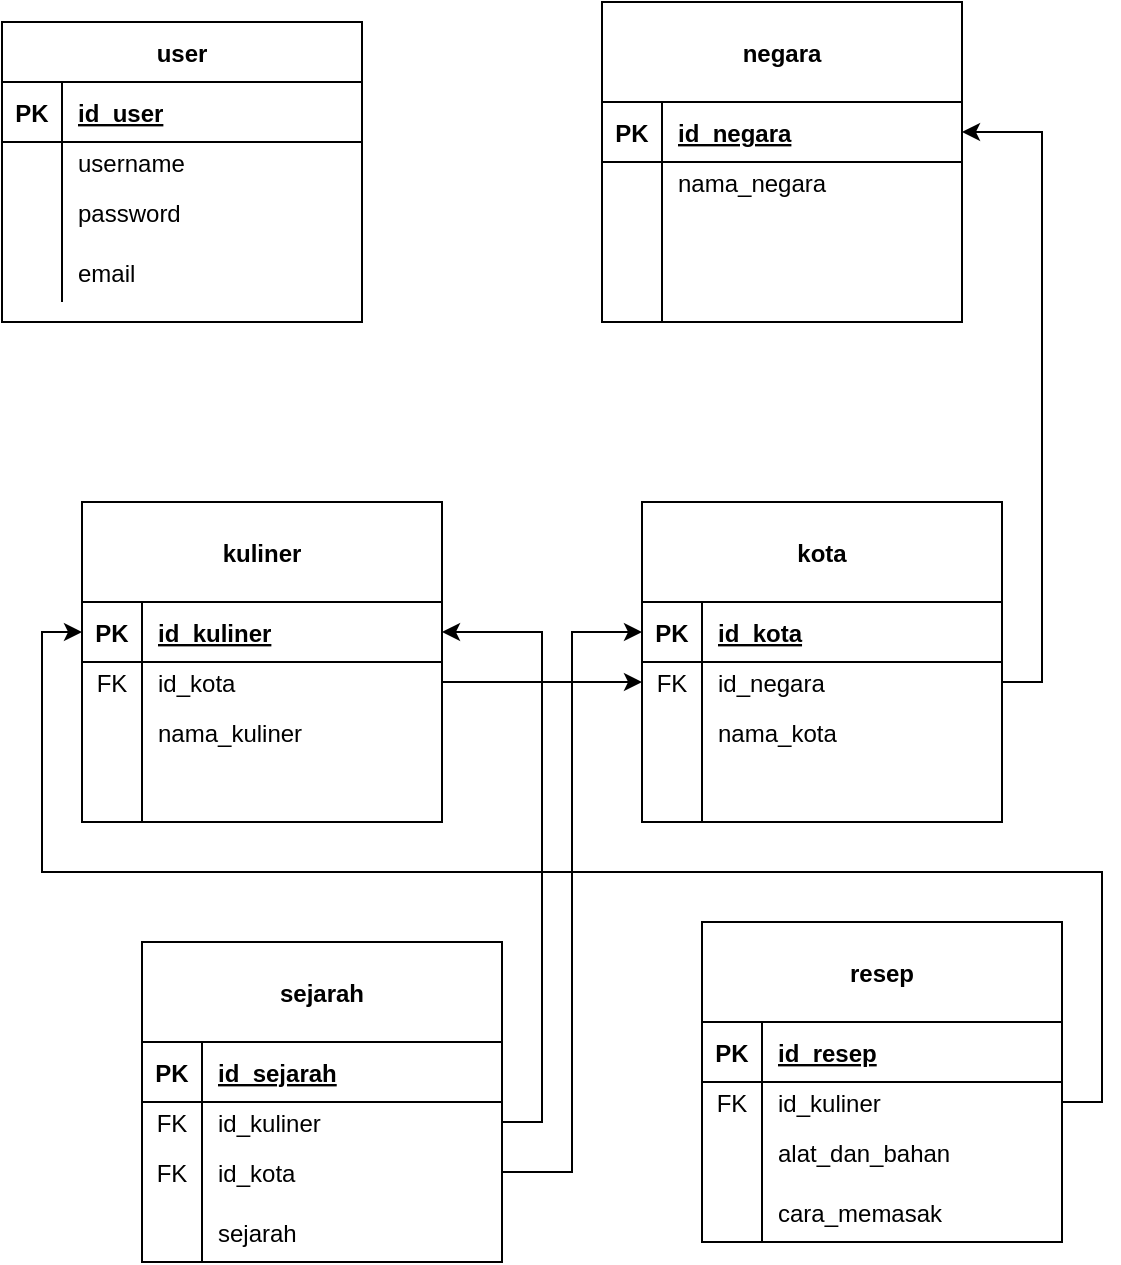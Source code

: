 <mxfile version="20.3.0" type="device"><diagram id="S5-GY4riJxcIsZOv7VF0" name="Page-1"><mxGraphModel dx="1102" dy="905" grid="1" gridSize="10" guides="1" tooltips="1" connect="1" arrows="1" fold="1" page="1" pageScale="1" pageWidth="850" pageHeight="1100" math="0" shadow="0"><root><mxCell id="0"/><mxCell id="1" parent="0"/><mxCell id="LNKugWxa9YNl4yLO_L_p-5" value="user" style="shape=table;startSize=30;container=1;collapsible=1;childLayout=tableLayout;fixedRows=1;rowLines=0;fontStyle=1;align=center;resizeLast=1;" vertex="1" parent="1"><mxGeometry x="100" y="170" width="180" height="150" as="geometry"/></mxCell><mxCell id="LNKugWxa9YNl4yLO_L_p-6" value="" style="shape=tableRow;horizontal=0;startSize=0;swimlaneHead=0;swimlaneBody=0;fillColor=none;collapsible=0;dropTarget=0;points=[[0,0.5],[1,0.5]];portConstraint=eastwest;top=0;left=0;right=0;bottom=1;" vertex="1" parent="LNKugWxa9YNl4yLO_L_p-5"><mxGeometry y="30" width="180" height="30" as="geometry"/></mxCell><mxCell id="LNKugWxa9YNl4yLO_L_p-7" value="PK" style="shape=partialRectangle;connectable=0;fillColor=none;top=0;left=0;bottom=0;right=0;fontStyle=1;overflow=hidden;" vertex="1" parent="LNKugWxa9YNl4yLO_L_p-6"><mxGeometry width="30" height="30" as="geometry"><mxRectangle width="30" height="30" as="alternateBounds"/></mxGeometry></mxCell><mxCell id="LNKugWxa9YNl4yLO_L_p-8" value="id_user" style="shape=partialRectangle;connectable=0;fillColor=none;top=0;left=0;bottom=0;right=0;align=left;spacingLeft=6;fontStyle=5;overflow=hidden;" vertex="1" parent="LNKugWxa9YNl4yLO_L_p-6"><mxGeometry x="30" width="150" height="30" as="geometry"><mxRectangle width="150" height="30" as="alternateBounds"/></mxGeometry></mxCell><mxCell id="LNKugWxa9YNl4yLO_L_p-9" value="" style="shape=tableRow;horizontal=0;startSize=0;swimlaneHead=0;swimlaneBody=0;fillColor=none;collapsible=0;dropTarget=0;points=[[0,0.5],[1,0.5]];portConstraint=eastwest;top=0;left=0;right=0;bottom=0;" vertex="1" parent="LNKugWxa9YNl4yLO_L_p-5"><mxGeometry y="60" width="180" height="20" as="geometry"/></mxCell><mxCell id="LNKugWxa9YNl4yLO_L_p-10" value="" style="shape=partialRectangle;connectable=0;fillColor=none;top=0;left=0;bottom=0;right=0;editable=1;overflow=hidden;" vertex="1" parent="LNKugWxa9YNl4yLO_L_p-9"><mxGeometry width="30" height="20" as="geometry"><mxRectangle width="30" height="20" as="alternateBounds"/></mxGeometry></mxCell><mxCell id="LNKugWxa9YNl4yLO_L_p-11" value="username" style="shape=partialRectangle;connectable=0;fillColor=none;top=0;left=0;bottom=0;right=0;align=left;spacingLeft=6;overflow=hidden;" vertex="1" parent="LNKugWxa9YNl4yLO_L_p-9"><mxGeometry x="30" width="150" height="20" as="geometry"><mxRectangle width="150" height="20" as="alternateBounds"/></mxGeometry></mxCell><mxCell id="LNKugWxa9YNl4yLO_L_p-12" value="" style="shape=tableRow;horizontal=0;startSize=0;swimlaneHead=0;swimlaneBody=0;fillColor=none;collapsible=0;dropTarget=0;points=[[0,0.5],[1,0.5]];portConstraint=eastwest;top=0;left=0;right=0;bottom=0;" vertex="1" parent="LNKugWxa9YNl4yLO_L_p-5"><mxGeometry y="80" width="180" height="30" as="geometry"/></mxCell><mxCell id="LNKugWxa9YNl4yLO_L_p-13" value="" style="shape=partialRectangle;connectable=0;fillColor=none;top=0;left=0;bottom=0;right=0;editable=1;overflow=hidden;" vertex="1" parent="LNKugWxa9YNl4yLO_L_p-12"><mxGeometry width="30" height="30" as="geometry"><mxRectangle width="30" height="30" as="alternateBounds"/></mxGeometry></mxCell><mxCell id="LNKugWxa9YNl4yLO_L_p-14" value="password" style="shape=partialRectangle;connectable=0;fillColor=none;top=0;left=0;bottom=0;right=0;align=left;spacingLeft=6;overflow=hidden;" vertex="1" parent="LNKugWxa9YNl4yLO_L_p-12"><mxGeometry x="30" width="150" height="30" as="geometry"><mxRectangle width="150" height="30" as="alternateBounds"/></mxGeometry></mxCell><mxCell id="LNKugWxa9YNl4yLO_L_p-15" value="" style="shape=tableRow;horizontal=0;startSize=0;swimlaneHead=0;swimlaneBody=0;fillColor=none;collapsible=0;dropTarget=0;points=[[0,0.5],[1,0.5]];portConstraint=eastwest;top=0;left=0;right=0;bottom=0;" vertex="1" parent="LNKugWxa9YNl4yLO_L_p-5"><mxGeometry y="110" width="180" height="30" as="geometry"/></mxCell><mxCell id="LNKugWxa9YNl4yLO_L_p-16" value="" style="shape=partialRectangle;connectable=0;fillColor=none;top=0;left=0;bottom=0;right=0;editable=1;overflow=hidden;" vertex="1" parent="LNKugWxa9YNl4yLO_L_p-15"><mxGeometry width="30" height="30" as="geometry"><mxRectangle width="30" height="30" as="alternateBounds"/></mxGeometry></mxCell><mxCell id="LNKugWxa9YNl4yLO_L_p-17" value="email" style="shape=partialRectangle;connectable=0;fillColor=none;top=0;left=0;bottom=0;right=0;align=left;spacingLeft=6;overflow=hidden;" vertex="1" parent="LNKugWxa9YNl4yLO_L_p-15"><mxGeometry x="30" width="150" height="30" as="geometry"><mxRectangle width="150" height="30" as="alternateBounds"/></mxGeometry></mxCell><mxCell id="LNKugWxa9YNl4yLO_L_p-18" value="negara" style="shape=table;startSize=50;container=1;collapsible=1;childLayout=tableLayout;fixedRows=1;rowLines=0;fontStyle=1;align=center;resizeLast=1;" vertex="1" parent="1"><mxGeometry x="400" y="160" width="180" height="160" as="geometry"/></mxCell><mxCell id="LNKugWxa9YNl4yLO_L_p-19" value="" style="shape=tableRow;horizontal=0;startSize=0;swimlaneHead=0;swimlaneBody=0;fillColor=none;collapsible=0;dropTarget=0;points=[[0,0.5],[1,0.5]];portConstraint=eastwest;top=0;left=0;right=0;bottom=1;" vertex="1" parent="LNKugWxa9YNl4yLO_L_p-18"><mxGeometry y="50" width="180" height="30" as="geometry"/></mxCell><mxCell id="LNKugWxa9YNl4yLO_L_p-20" value="PK" style="shape=partialRectangle;connectable=0;fillColor=none;top=0;left=0;bottom=0;right=0;fontStyle=1;overflow=hidden;" vertex="1" parent="LNKugWxa9YNl4yLO_L_p-19"><mxGeometry width="30" height="30" as="geometry"><mxRectangle width="30" height="30" as="alternateBounds"/></mxGeometry></mxCell><mxCell id="LNKugWxa9YNl4yLO_L_p-21" value="id_negara" style="shape=partialRectangle;connectable=0;fillColor=none;top=0;left=0;bottom=0;right=0;align=left;spacingLeft=6;fontStyle=5;overflow=hidden;" vertex="1" parent="LNKugWxa9YNl4yLO_L_p-19"><mxGeometry x="30" width="150" height="30" as="geometry"><mxRectangle width="150" height="30" as="alternateBounds"/></mxGeometry></mxCell><mxCell id="LNKugWxa9YNl4yLO_L_p-22" value="" style="shape=tableRow;horizontal=0;startSize=0;swimlaneHead=0;swimlaneBody=0;fillColor=none;collapsible=0;dropTarget=0;points=[[0,0.5],[1,0.5]];portConstraint=eastwest;top=0;left=0;right=0;bottom=0;" vertex="1" parent="LNKugWxa9YNl4yLO_L_p-18"><mxGeometry y="80" width="180" height="20" as="geometry"/></mxCell><mxCell id="LNKugWxa9YNl4yLO_L_p-23" value="" style="shape=partialRectangle;connectable=0;fillColor=none;top=0;left=0;bottom=0;right=0;editable=1;overflow=hidden;" vertex="1" parent="LNKugWxa9YNl4yLO_L_p-22"><mxGeometry width="30" height="20" as="geometry"><mxRectangle width="30" height="20" as="alternateBounds"/></mxGeometry></mxCell><mxCell id="LNKugWxa9YNl4yLO_L_p-24" value="nama_negara" style="shape=partialRectangle;connectable=0;fillColor=none;top=0;left=0;bottom=0;right=0;align=left;spacingLeft=6;overflow=hidden;" vertex="1" parent="LNKugWxa9YNl4yLO_L_p-22"><mxGeometry x="30" width="150" height="20" as="geometry"><mxRectangle width="150" height="20" as="alternateBounds"/></mxGeometry></mxCell><mxCell id="LNKugWxa9YNl4yLO_L_p-25" value="" style="shape=tableRow;horizontal=0;startSize=0;swimlaneHead=0;swimlaneBody=0;fillColor=none;collapsible=0;dropTarget=0;points=[[0,0.5],[1,0.5]];portConstraint=eastwest;top=0;left=0;right=0;bottom=0;" vertex="1" parent="LNKugWxa9YNl4yLO_L_p-18"><mxGeometry y="100" width="180" height="30" as="geometry"/></mxCell><mxCell id="LNKugWxa9YNl4yLO_L_p-26" value="" style="shape=partialRectangle;connectable=0;fillColor=none;top=0;left=0;bottom=0;right=0;editable=1;overflow=hidden;" vertex="1" parent="LNKugWxa9YNl4yLO_L_p-25"><mxGeometry width="30" height="30" as="geometry"><mxRectangle width="30" height="30" as="alternateBounds"/></mxGeometry></mxCell><mxCell id="LNKugWxa9YNl4yLO_L_p-27" value="" style="shape=partialRectangle;connectable=0;fillColor=none;top=0;left=0;bottom=0;right=0;align=left;spacingLeft=6;overflow=hidden;" vertex="1" parent="LNKugWxa9YNl4yLO_L_p-25"><mxGeometry x="30" width="150" height="30" as="geometry"><mxRectangle width="150" height="30" as="alternateBounds"/></mxGeometry></mxCell><mxCell id="LNKugWxa9YNl4yLO_L_p-28" value="" style="shape=tableRow;horizontal=0;startSize=0;swimlaneHead=0;swimlaneBody=0;fillColor=none;collapsible=0;dropTarget=0;points=[[0,0.5],[1,0.5]];portConstraint=eastwest;top=0;left=0;right=0;bottom=0;" vertex="1" parent="LNKugWxa9YNl4yLO_L_p-18"><mxGeometry y="130" width="180" height="30" as="geometry"/></mxCell><mxCell id="LNKugWxa9YNl4yLO_L_p-29" value="" style="shape=partialRectangle;connectable=0;fillColor=none;top=0;left=0;bottom=0;right=0;editable=1;overflow=hidden;" vertex="1" parent="LNKugWxa9YNl4yLO_L_p-28"><mxGeometry width="30" height="30" as="geometry"><mxRectangle width="30" height="30" as="alternateBounds"/></mxGeometry></mxCell><mxCell id="LNKugWxa9YNl4yLO_L_p-30" value="" style="shape=partialRectangle;connectable=0;fillColor=none;top=0;left=0;bottom=0;right=0;align=left;spacingLeft=6;overflow=hidden;" vertex="1" parent="LNKugWxa9YNl4yLO_L_p-28"><mxGeometry x="30" width="150" height="30" as="geometry"><mxRectangle width="150" height="30" as="alternateBounds"/></mxGeometry></mxCell><mxCell id="LNKugWxa9YNl4yLO_L_p-31" value="kota" style="shape=table;startSize=50;container=1;collapsible=1;childLayout=tableLayout;fixedRows=1;rowLines=0;fontStyle=1;align=center;resizeLast=1;" vertex="1" parent="1"><mxGeometry x="420" y="410" width="180" height="160" as="geometry"/></mxCell><mxCell id="LNKugWxa9YNl4yLO_L_p-32" value="" style="shape=tableRow;horizontal=0;startSize=0;swimlaneHead=0;swimlaneBody=0;fillColor=none;collapsible=0;dropTarget=0;points=[[0,0.5],[1,0.5]];portConstraint=eastwest;top=0;left=0;right=0;bottom=1;" vertex="1" parent="LNKugWxa9YNl4yLO_L_p-31"><mxGeometry y="50" width="180" height="30" as="geometry"/></mxCell><mxCell id="LNKugWxa9YNl4yLO_L_p-33" value="PK" style="shape=partialRectangle;connectable=0;fillColor=none;top=0;left=0;bottom=0;right=0;fontStyle=1;overflow=hidden;" vertex="1" parent="LNKugWxa9YNl4yLO_L_p-32"><mxGeometry width="30" height="30" as="geometry"><mxRectangle width="30" height="30" as="alternateBounds"/></mxGeometry></mxCell><mxCell id="LNKugWxa9YNl4yLO_L_p-34" value="id_kota" style="shape=partialRectangle;connectable=0;fillColor=none;top=0;left=0;bottom=0;right=0;align=left;spacingLeft=6;fontStyle=5;overflow=hidden;" vertex="1" parent="LNKugWxa9YNl4yLO_L_p-32"><mxGeometry x="30" width="150" height="30" as="geometry"><mxRectangle width="150" height="30" as="alternateBounds"/></mxGeometry></mxCell><mxCell id="LNKugWxa9YNl4yLO_L_p-35" value="" style="shape=tableRow;horizontal=0;startSize=0;swimlaneHead=0;swimlaneBody=0;fillColor=none;collapsible=0;dropTarget=0;points=[[0,0.5],[1,0.5]];portConstraint=eastwest;top=0;left=0;right=0;bottom=0;" vertex="1" parent="LNKugWxa9YNl4yLO_L_p-31"><mxGeometry y="80" width="180" height="20" as="geometry"/></mxCell><mxCell id="LNKugWxa9YNl4yLO_L_p-36" value="FK" style="shape=partialRectangle;connectable=0;fillColor=none;top=0;left=0;bottom=0;right=0;editable=1;overflow=hidden;" vertex="1" parent="LNKugWxa9YNl4yLO_L_p-35"><mxGeometry width="30" height="20" as="geometry"><mxRectangle width="30" height="20" as="alternateBounds"/></mxGeometry></mxCell><mxCell id="LNKugWxa9YNl4yLO_L_p-37" value="id_negara" style="shape=partialRectangle;connectable=0;fillColor=none;top=0;left=0;bottom=0;right=0;align=left;spacingLeft=6;overflow=hidden;" vertex="1" parent="LNKugWxa9YNl4yLO_L_p-35"><mxGeometry x="30" width="150" height="20" as="geometry"><mxRectangle width="150" height="20" as="alternateBounds"/></mxGeometry></mxCell><mxCell id="LNKugWxa9YNl4yLO_L_p-38" value="" style="shape=tableRow;horizontal=0;startSize=0;swimlaneHead=0;swimlaneBody=0;fillColor=none;collapsible=0;dropTarget=0;points=[[0,0.5],[1,0.5]];portConstraint=eastwest;top=0;left=0;right=0;bottom=0;" vertex="1" parent="LNKugWxa9YNl4yLO_L_p-31"><mxGeometry y="100" width="180" height="30" as="geometry"/></mxCell><mxCell id="LNKugWxa9YNl4yLO_L_p-39" value="" style="shape=partialRectangle;connectable=0;fillColor=none;top=0;left=0;bottom=0;right=0;editable=1;overflow=hidden;" vertex="1" parent="LNKugWxa9YNl4yLO_L_p-38"><mxGeometry width="30" height="30" as="geometry"><mxRectangle width="30" height="30" as="alternateBounds"/></mxGeometry></mxCell><mxCell id="LNKugWxa9YNl4yLO_L_p-40" value="nama_kota" style="shape=partialRectangle;connectable=0;fillColor=none;top=0;left=0;bottom=0;right=0;align=left;spacingLeft=6;overflow=hidden;" vertex="1" parent="LNKugWxa9YNl4yLO_L_p-38"><mxGeometry x="30" width="150" height="30" as="geometry"><mxRectangle width="150" height="30" as="alternateBounds"/></mxGeometry></mxCell><mxCell id="LNKugWxa9YNl4yLO_L_p-41" value="" style="shape=tableRow;horizontal=0;startSize=0;swimlaneHead=0;swimlaneBody=0;fillColor=none;collapsible=0;dropTarget=0;points=[[0,0.5],[1,0.5]];portConstraint=eastwest;top=0;left=0;right=0;bottom=0;" vertex="1" parent="LNKugWxa9YNl4yLO_L_p-31"><mxGeometry y="130" width="180" height="30" as="geometry"/></mxCell><mxCell id="LNKugWxa9YNl4yLO_L_p-42" value="" style="shape=partialRectangle;connectable=0;fillColor=none;top=0;left=0;bottom=0;right=0;editable=1;overflow=hidden;" vertex="1" parent="LNKugWxa9YNl4yLO_L_p-41"><mxGeometry width="30" height="30" as="geometry"><mxRectangle width="30" height="30" as="alternateBounds"/></mxGeometry></mxCell><mxCell id="LNKugWxa9YNl4yLO_L_p-43" value="" style="shape=partialRectangle;connectable=0;fillColor=none;top=0;left=0;bottom=0;right=0;align=left;spacingLeft=6;overflow=hidden;" vertex="1" parent="LNKugWxa9YNl4yLO_L_p-41"><mxGeometry x="30" width="150" height="30" as="geometry"><mxRectangle width="150" height="30" as="alternateBounds"/></mxGeometry></mxCell><mxCell id="LNKugWxa9YNl4yLO_L_p-44" value="kuliner" style="shape=table;startSize=50;container=1;collapsible=1;childLayout=tableLayout;fixedRows=1;rowLines=0;fontStyle=1;align=center;resizeLast=1;" vertex="1" parent="1"><mxGeometry x="140" y="410" width="180" height="160" as="geometry"/></mxCell><mxCell id="LNKugWxa9YNl4yLO_L_p-45" value="" style="shape=tableRow;horizontal=0;startSize=0;swimlaneHead=0;swimlaneBody=0;fillColor=none;collapsible=0;dropTarget=0;points=[[0,0.5],[1,0.5]];portConstraint=eastwest;top=0;left=0;right=0;bottom=1;" vertex="1" parent="LNKugWxa9YNl4yLO_L_p-44"><mxGeometry y="50" width="180" height="30" as="geometry"/></mxCell><mxCell id="LNKugWxa9YNl4yLO_L_p-46" value="PK" style="shape=partialRectangle;connectable=0;fillColor=none;top=0;left=0;bottom=0;right=0;fontStyle=1;overflow=hidden;" vertex="1" parent="LNKugWxa9YNl4yLO_L_p-45"><mxGeometry width="30" height="30" as="geometry"><mxRectangle width="30" height="30" as="alternateBounds"/></mxGeometry></mxCell><mxCell id="LNKugWxa9YNl4yLO_L_p-47" value="id_kuliner" style="shape=partialRectangle;connectable=0;fillColor=none;top=0;left=0;bottom=0;right=0;align=left;spacingLeft=6;fontStyle=5;overflow=hidden;" vertex="1" parent="LNKugWxa9YNl4yLO_L_p-45"><mxGeometry x="30" width="150" height="30" as="geometry"><mxRectangle width="150" height="30" as="alternateBounds"/></mxGeometry></mxCell><mxCell id="LNKugWxa9YNl4yLO_L_p-48" value="" style="shape=tableRow;horizontal=0;startSize=0;swimlaneHead=0;swimlaneBody=0;fillColor=none;collapsible=0;dropTarget=0;points=[[0,0.5],[1,0.5]];portConstraint=eastwest;top=0;left=0;right=0;bottom=0;" vertex="1" parent="LNKugWxa9YNl4yLO_L_p-44"><mxGeometry y="80" width="180" height="20" as="geometry"/></mxCell><mxCell id="LNKugWxa9YNl4yLO_L_p-49" value="FK" style="shape=partialRectangle;connectable=0;fillColor=none;top=0;left=0;bottom=0;right=0;editable=1;overflow=hidden;" vertex="1" parent="LNKugWxa9YNl4yLO_L_p-48"><mxGeometry width="30" height="20" as="geometry"><mxRectangle width="30" height="20" as="alternateBounds"/></mxGeometry></mxCell><mxCell id="LNKugWxa9YNl4yLO_L_p-50" value="id_kota" style="shape=partialRectangle;connectable=0;fillColor=none;top=0;left=0;bottom=0;right=0;align=left;spacingLeft=6;overflow=hidden;" vertex="1" parent="LNKugWxa9YNl4yLO_L_p-48"><mxGeometry x="30" width="150" height="20" as="geometry"><mxRectangle width="150" height="20" as="alternateBounds"/></mxGeometry></mxCell><mxCell id="LNKugWxa9YNl4yLO_L_p-51" value="" style="shape=tableRow;horizontal=0;startSize=0;swimlaneHead=0;swimlaneBody=0;fillColor=none;collapsible=0;dropTarget=0;points=[[0,0.5],[1,0.5]];portConstraint=eastwest;top=0;left=0;right=0;bottom=0;" vertex="1" parent="LNKugWxa9YNl4yLO_L_p-44"><mxGeometry y="100" width="180" height="30" as="geometry"/></mxCell><mxCell id="LNKugWxa9YNl4yLO_L_p-52" value="" style="shape=partialRectangle;connectable=0;fillColor=none;top=0;left=0;bottom=0;right=0;editable=1;overflow=hidden;" vertex="1" parent="LNKugWxa9YNl4yLO_L_p-51"><mxGeometry width="30" height="30" as="geometry"><mxRectangle width="30" height="30" as="alternateBounds"/></mxGeometry></mxCell><mxCell id="LNKugWxa9YNl4yLO_L_p-53" value="nama_kuliner" style="shape=partialRectangle;connectable=0;fillColor=none;top=0;left=0;bottom=0;right=0;align=left;spacingLeft=6;overflow=hidden;" vertex="1" parent="LNKugWxa9YNl4yLO_L_p-51"><mxGeometry x="30" width="150" height="30" as="geometry"><mxRectangle width="150" height="30" as="alternateBounds"/></mxGeometry></mxCell><mxCell id="LNKugWxa9YNl4yLO_L_p-54" value="" style="shape=tableRow;horizontal=0;startSize=0;swimlaneHead=0;swimlaneBody=0;fillColor=none;collapsible=0;dropTarget=0;points=[[0,0.5],[1,0.5]];portConstraint=eastwest;top=0;left=0;right=0;bottom=0;" vertex="1" parent="LNKugWxa9YNl4yLO_L_p-44"><mxGeometry y="130" width="180" height="30" as="geometry"/></mxCell><mxCell id="LNKugWxa9YNl4yLO_L_p-55" value="" style="shape=partialRectangle;connectable=0;fillColor=none;top=0;left=0;bottom=0;right=0;editable=1;overflow=hidden;" vertex="1" parent="LNKugWxa9YNl4yLO_L_p-54"><mxGeometry width="30" height="30" as="geometry"><mxRectangle width="30" height="30" as="alternateBounds"/></mxGeometry></mxCell><mxCell id="LNKugWxa9YNl4yLO_L_p-56" value="" style="shape=partialRectangle;connectable=0;fillColor=none;top=0;left=0;bottom=0;right=0;align=left;spacingLeft=6;overflow=hidden;" vertex="1" parent="LNKugWxa9YNl4yLO_L_p-54"><mxGeometry x="30" width="150" height="30" as="geometry"><mxRectangle width="150" height="30" as="alternateBounds"/></mxGeometry></mxCell><mxCell id="LNKugWxa9YNl4yLO_L_p-57" value="resep" style="shape=table;startSize=50;container=1;collapsible=1;childLayout=tableLayout;fixedRows=1;rowLines=0;fontStyle=1;align=center;resizeLast=1;" vertex="1" parent="1"><mxGeometry x="450" y="620" width="180" height="160" as="geometry"/></mxCell><mxCell id="LNKugWxa9YNl4yLO_L_p-58" value="" style="shape=tableRow;horizontal=0;startSize=0;swimlaneHead=0;swimlaneBody=0;fillColor=none;collapsible=0;dropTarget=0;points=[[0,0.5],[1,0.5]];portConstraint=eastwest;top=0;left=0;right=0;bottom=1;" vertex="1" parent="LNKugWxa9YNl4yLO_L_p-57"><mxGeometry y="50" width="180" height="30" as="geometry"/></mxCell><mxCell id="LNKugWxa9YNl4yLO_L_p-59" value="PK" style="shape=partialRectangle;connectable=0;fillColor=none;top=0;left=0;bottom=0;right=0;fontStyle=1;overflow=hidden;" vertex="1" parent="LNKugWxa9YNl4yLO_L_p-58"><mxGeometry width="30" height="30" as="geometry"><mxRectangle width="30" height="30" as="alternateBounds"/></mxGeometry></mxCell><mxCell id="LNKugWxa9YNl4yLO_L_p-60" value="id_resep" style="shape=partialRectangle;connectable=0;fillColor=none;top=0;left=0;bottom=0;right=0;align=left;spacingLeft=6;fontStyle=5;overflow=hidden;" vertex="1" parent="LNKugWxa9YNl4yLO_L_p-58"><mxGeometry x="30" width="150" height="30" as="geometry"><mxRectangle width="150" height="30" as="alternateBounds"/></mxGeometry></mxCell><mxCell id="LNKugWxa9YNl4yLO_L_p-61" value="" style="shape=tableRow;horizontal=0;startSize=0;swimlaneHead=0;swimlaneBody=0;fillColor=none;collapsible=0;dropTarget=0;points=[[0,0.5],[1,0.5]];portConstraint=eastwest;top=0;left=0;right=0;bottom=0;" vertex="1" parent="LNKugWxa9YNl4yLO_L_p-57"><mxGeometry y="80" width="180" height="20" as="geometry"/></mxCell><mxCell id="LNKugWxa9YNl4yLO_L_p-62" value="FK" style="shape=partialRectangle;connectable=0;fillColor=none;top=0;left=0;bottom=0;right=0;editable=1;overflow=hidden;" vertex="1" parent="LNKugWxa9YNl4yLO_L_p-61"><mxGeometry width="30" height="20" as="geometry"><mxRectangle width="30" height="20" as="alternateBounds"/></mxGeometry></mxCell><mxCell id="LNKugWxa9YNl4yLO_L_p-63" value="id_kuliner" style="shape=partialRectangle;connectable=0;fillColor=none;top=0;left=0;bottom=0;right=0;align=left;spacingLeft=6;overflow=hidden;" vertex="1" parent="LNKugWxa9YNl4yLO_L_p-61"><mxGeometry x="30" width="150" height="20" as="geometry"><mxRectangle width="150" height="20" as="alternateBounds"/></mxGeometry></mxCell><mxCell id="LNKugWxa9YNl4yLO_L_p-64" value="" style="shape=tableRow;horizontal=0;startSize=0;swimlaneHead=0;swimlaneBody=0;fillColor=none;collapsible=0;dropTarget=0;points=[[0,0.5],[1,0.5]];portConstraint=eastwest;top=0;left=0;right=0;bottom=0;" vertex="1" parent="LNKugWxa9YNl4yLO_L_p-57"><mxGeometry y="100" width="180" height="30" as="geometry"/></mxCell><mxCell id="LNKugWxa9YNl4yLO_L_p-65" value="" style="shape=partialRectangle;connectable=0;fillColor=none;top=0;left=0;bottom=0;right=0;editable=1;overflow=hidden;" vertex="1" parent="LNKugWxa9YNl4yLO_L_p-64"><mxGeometry width="30" height="30" as="geometry"><mxRectangle width="30" height="30" as="alternateBounds"/></mxGeometry></mxCell><mxCell id="LNKugWxa9YNl4yLO_L_p-66" value="alat_dan_bahan" style="shape=partialRectangle;connectable=0;fillColor=none;top=0;left=0;bottom=0;right=0;align=left;spacingLeft=6;overflow=hidden;" vertex="1" parent="LNKugWxa9YNl4yLO_L_p-64"><mxGeometry x="30" width="150" height="30" as="geometry"><mxRectangle width="150" height="30" as="alternateBounds"/></mxGeometry></mxCell><mxCell id="LNKugWxa9YNl4yLO_L_p-67" value="" style="shape=tableRow;horizontal=0;startSize=0;swimlaneHead=0;swimlaneBody=0;fillColor=none;collapsible=0;dropTarget=0;points=[[0,0.5],[1,0.5]];portConstraint=eastwest;top=0;left=0;right=0;bottom=0;" vertex="1" parent="LNKugWxa9YNl4yLO_L_p-57"><mxGeometry y="130" width="180" height="30" as="geometry"/></mxCell><mxCell id="LNKugWxa9YNl4yLO_L_p-68" value="" style="shape=partialRectangle;connectable=0;fillColor=none;top=0;left=0;bottom=0;right=0;editable=1;overflow=hidden;" vertex="1" parent="LNKugWxa9YNl4yLO_L_p-67"><mxGeometry width="30" height="30" as="geometry"><mxRectangle width="30" height="30" as="alternateBounds"/></mxGeometry></mxCell><mxCell id="LNKugWxa9YNl4yLO_L_p-69" value="cara_memasak" style="shape=partialRectangle;connectable=0;fillColor=none;top=0;left=0;bottom=0;right=0;align=left;spacingLeft=6;overflow=hidden;" vertex="1" parent="LNKugWxa9YNl4yLO_L_p-67"><mxGeometry x="30" width="150" height="30" as="geometry"><mxRectangle width="150" height="30" as="alternateBounds"/></mxGeometry></mxCell><mxCell id="LNKugWxa9YNl4yLO_L_p-70" value="sejarah" style="shape=table;startSize=50;container=1;collapsible=1;childLayout=tableLayout;fixedRows=1;rowLines=0;fontStyle=1;align=center;resizeLast=1;" vertex="1" parent="1"><mxGeometry x="170" y="630" width="180" height="160" as="geometry"/></mxCell><mxCell id="LNKugWxa9YNl4yLO_L_p-71" value="" style="shape=tableRow;horizontal=0;startSize=0;swimlaneHead=0;swimlaneBody=0;fillColor=none;collapsible=0;dropTarget=0;points=[[0,0.5],[1,0.5]];portConstraint=eastwest;top=0;left=0;right=0;bottom=1;" vertex="1" parent="LNKugWxa9YNl4yLO_L_p-70"><mxGeometry y="50" width="180" height="30" as="geometry"/></mxCell><mxCell id="LNKugWxa9YNl4yLO_L_p-72" value="PK" style="shape=partialRectangle;connectable=0;fillColor=none;top=0;left=0;bottom=0;right=0;fontStyle=1;overflow=hidden;" vertex="1" parent="LNKugWxa9YNl4yLO_L_p-71"><mxGeometry width="30" height="30" as="geometry"><mxRectangle width="30" height="30" as="alternateBounds"/></mxGeometry></mxCell><mxCell id="LNKugWxa9YNl4yLO_L_p-73" value="id_sejarah" style="shape=partialRectangle;connectable=0;fillColor=none;top=0;left=0;bottom=0;right=0;align=left;spacingLeft=6;fontStyle=5;overflow=hidden;" vertex="1" parent="LNKugWxa9YNl4yLO_L_p-71"><mxGeometry x="30" width="150" height="30" as="geometry"><mxRectangle width="150" height="30" as="alternateBounds"/></mxGeometry></mxCell><mxCell id="LNKugWxa9YNl4yLO_L_p-74" value="" style="shape=tableRow;horizontal=0;startSize=0;swimlaneHead=0;swimlaneBody=0;fillColor=none;collapsible=0;dropTarget=0;points=[[0,0.5],[1,0.5]];portConstraint=eastwest;top=0;left=0;right=0;bottom=0;" vertex="1" parent="LNKugWxa9YNl4yLO_L_p-70"><mxGeometry y="80" width="180" height="20" as="geometry"/></mxCell><mxCell id="LNKugWxa9YNl4yLO_L_p-75" value="FK" style="shape=partialRectangle;connectable=0;fillColor=none;top=0;left=0;bottom=0;right=0;editable=1;overflow=hidden;" vertex="1" parent="LNKugWxa9YNl4yLO_L_p-74"><mxGeometry width="30" height="20" as="geometry"><mxRectangle width="30" height="20" as="alternateBounds"/></mxGeometry></mxCell><mxCell id="LNKugWxa9YNl4yLO_L_p-76" value="id_kuliner" style="shape=partialRectangle;connectable=0;fillColor=none;top=0;left=0;bottom=0;right=0;align=left;spacingLeft=6;overflow=hidden;" vertex="1" parent="LNKugWxa9YNl4yLO_L_p-74"><mxGeometry x="30" width="150" height="20" as="geometry"><mxRectangle width="150" height="20" as="alternateBounds"/></mxGeometry></mxCell><mxCell id="LNKugWxa9YNl4yLO_L_p-77" value="" style="shape=tableRow;horizontal=0;startSize=0;swimlaneHead=0;swimlaneBody=0;fillColor=none;collapsible=0;dropTarget=0;points=[[0,0.5],[1,0.5]];portConstraint=eastwest;top=0;left=0;right=0;bottom=0;" vertex="1" parent="LNKugWxa9YNl4yLO_L_p-70"><mxGeometry y="100" width="180" height="30" as="geometry"/></mxCell><mxCell id="LNKugWxa9YNl4yLO_L_p-78" value="FK" style="shape=partialRectangle;connectable=0;fillColor=none;top=0;left=0;bottom=0;right=0;editable=1;overflow=hidden;" vertex="1" parent="LNKugWxa9YNl4yLO_L_p-77"><mxGeometry width="30" height="30" as="geometry"><mxRectangle width="30" height="30" as="alternateBounds"/></mxGeometry></mxCell><mxCell id="LNKugWxa9YNl4yLO_L_p-79" value="id_kota" style="shape=partialRectangle;connectable=0;fillColor=none;top=0;left=0;bottom=0;right=0;align=left;spacingLeft=6;overflow=hidden;" vertex="1" parent="LNKugWxa9YNl4yLO_L_p-77"><mxGeometry x="30" width="150" height="30" as="geometry"><mxRectangle width="150" height="30" as="alternateBounds"/></mxGeometry></mxCell><mxCell id="LNKugWxa9YNl4yLO_L_p-80" value="" style="shape=tableRow;horizontal=0;startSize=0;swimlaneHead=0;swimlaneBody=0;fillColor=none;collapsible=0;dropTarget=0;points=[[0,0.5],[1,0.5]];portConstraint=eastwest;top=0;left=0;right=0;bottom=0;" vertex="1" parent="LNKugWxa9YNl4yLO_L_p-70"><mxGeometry y="130" width="180" height="30" as="geometry"/></mxCell><mxCell id="LNKugWxa9YNl4yLO_L_p-81" value="" style="shape=partialRectangle;connectable=0;fillColor=none;top=0;left=0;bottom=0;right=0;editable=1;overflow=hidden;" vertex="1" parent="LNKugWxa9YNl4yLO_L_p-80"><mxGeometry width="30" height="30" as="geometry"><mxRectangle width="30" height="30" as="alternateBounds"/></mxGeometry></mxCell><mxCell id="LNKugWxa9YNl4yLO_L_p-82" value="sejarah" style="shape=partialRectangle;connectable=0;fillColor=none;top=0;left=0;bottom=0;right=0;align=left;spacingLeft=6;overflow=hidden;" vertex="1" parent="LNKugWxa9YNl4yLO_L_p-80"><mxGeometry x="30" width="150" height="30" as="geometry"><mxRectangle width="150" height="30" as="alternateBounds"/></mxGeometry></mxCell><mxCell id="LNKugWxa9YNl4yLO_L_p-84" style="edgeStyle=orthogonalEdgeStyle;rounded=0;orthogonalLoop=1;jettySize=auto;html=1;exitX=1;exitY=0.5;exitDx=0;exitDy=0;entryX=1;entryY=0.5;entryDx=0;entryDy=0;" edge="1" parent="1" source="LNKugWxa9YNl4yLO_L_p-74" target="LNKugWxa9YNl4yLO_L_p-45"><mxGeometry relative="1" as="geometry"/></mxCell><mxCell id="LNKugWxa9YNl4yLO_L_p-85" style="edgeStyle=orthogonalEdgeStyle;rounded=0;orthogonalLoop=1;jettySize=auto;html=1;exitX=1;exitY=0.5;exitDx=0;exitDy=0;entryX=0;entryY=0.5;entryDx=0;entryDy=0;" edge="1" parent="1" source="LNKugWxa9YNl4yLO_L_p-77" target="LNKugWxa9YNl4yLO_L_p-32"><mxGeometry relative="1" as="geometry"/></mxCell><mxCell id="LNKugWxa9YNl4yLO_L_p-88" style="edgeStyle=orthogonalEdgeStyle;rounded=0;orthogonalLoop=1;jettySize=auto;html=1;exitX=1;exitY=0.5;exitDx=0;exitDy=0;entryX=0;entryY=0.5;entryDx=0;entryDy=0;" edge="1" parent="1" source="LNKugWxa9YNl4yLO_L_p-48" target="LNKugWxa9YNl4yLO_L_p-35"><mxGeometry relative="1" as="geometry"/></mxCell><mxCell id="LNKugWxa9YNl4yLO_L_p-89" style="edgeStyle=orthogonalEdgeStyle;rounded=0;orthogonalLoop=1;jettySize=auto;html=1;exitX=1;exitY=0.5;exitDx=0;exitDy=0;entryX=1;entryY=0.5;entryDx=0;entryDy=0;" edge="1" parent="1" source="LNKugWxa9YNl4yLO_L_p-35" target="LNKugWxa9YNl4yLO_L_p-19"><mxGeometry relative="1" as="geometry"/></mxCell><mxCell id="LNKugWxa9YNl4yLO_L_p-90" style="edgeStyle=orthogonalEdgeStyle;rounded=0;orthogonalLoop=1;jettySize=auto;html=1;exitX=1;exitY=0.5;exitDx=0;exitDy=0;entryX=0;entryY=0.5;entryDx=0;entryDy=0;" edge="1" parent="1" source="LNKugWxa9YNl4yLO_L_p-61" target="LNKugWxa9YNl4yLO_L_p-45"><mxGeometry relative="1" as="geometry"/></mxCell></root></mxGraphModel></diagram></mxfile>